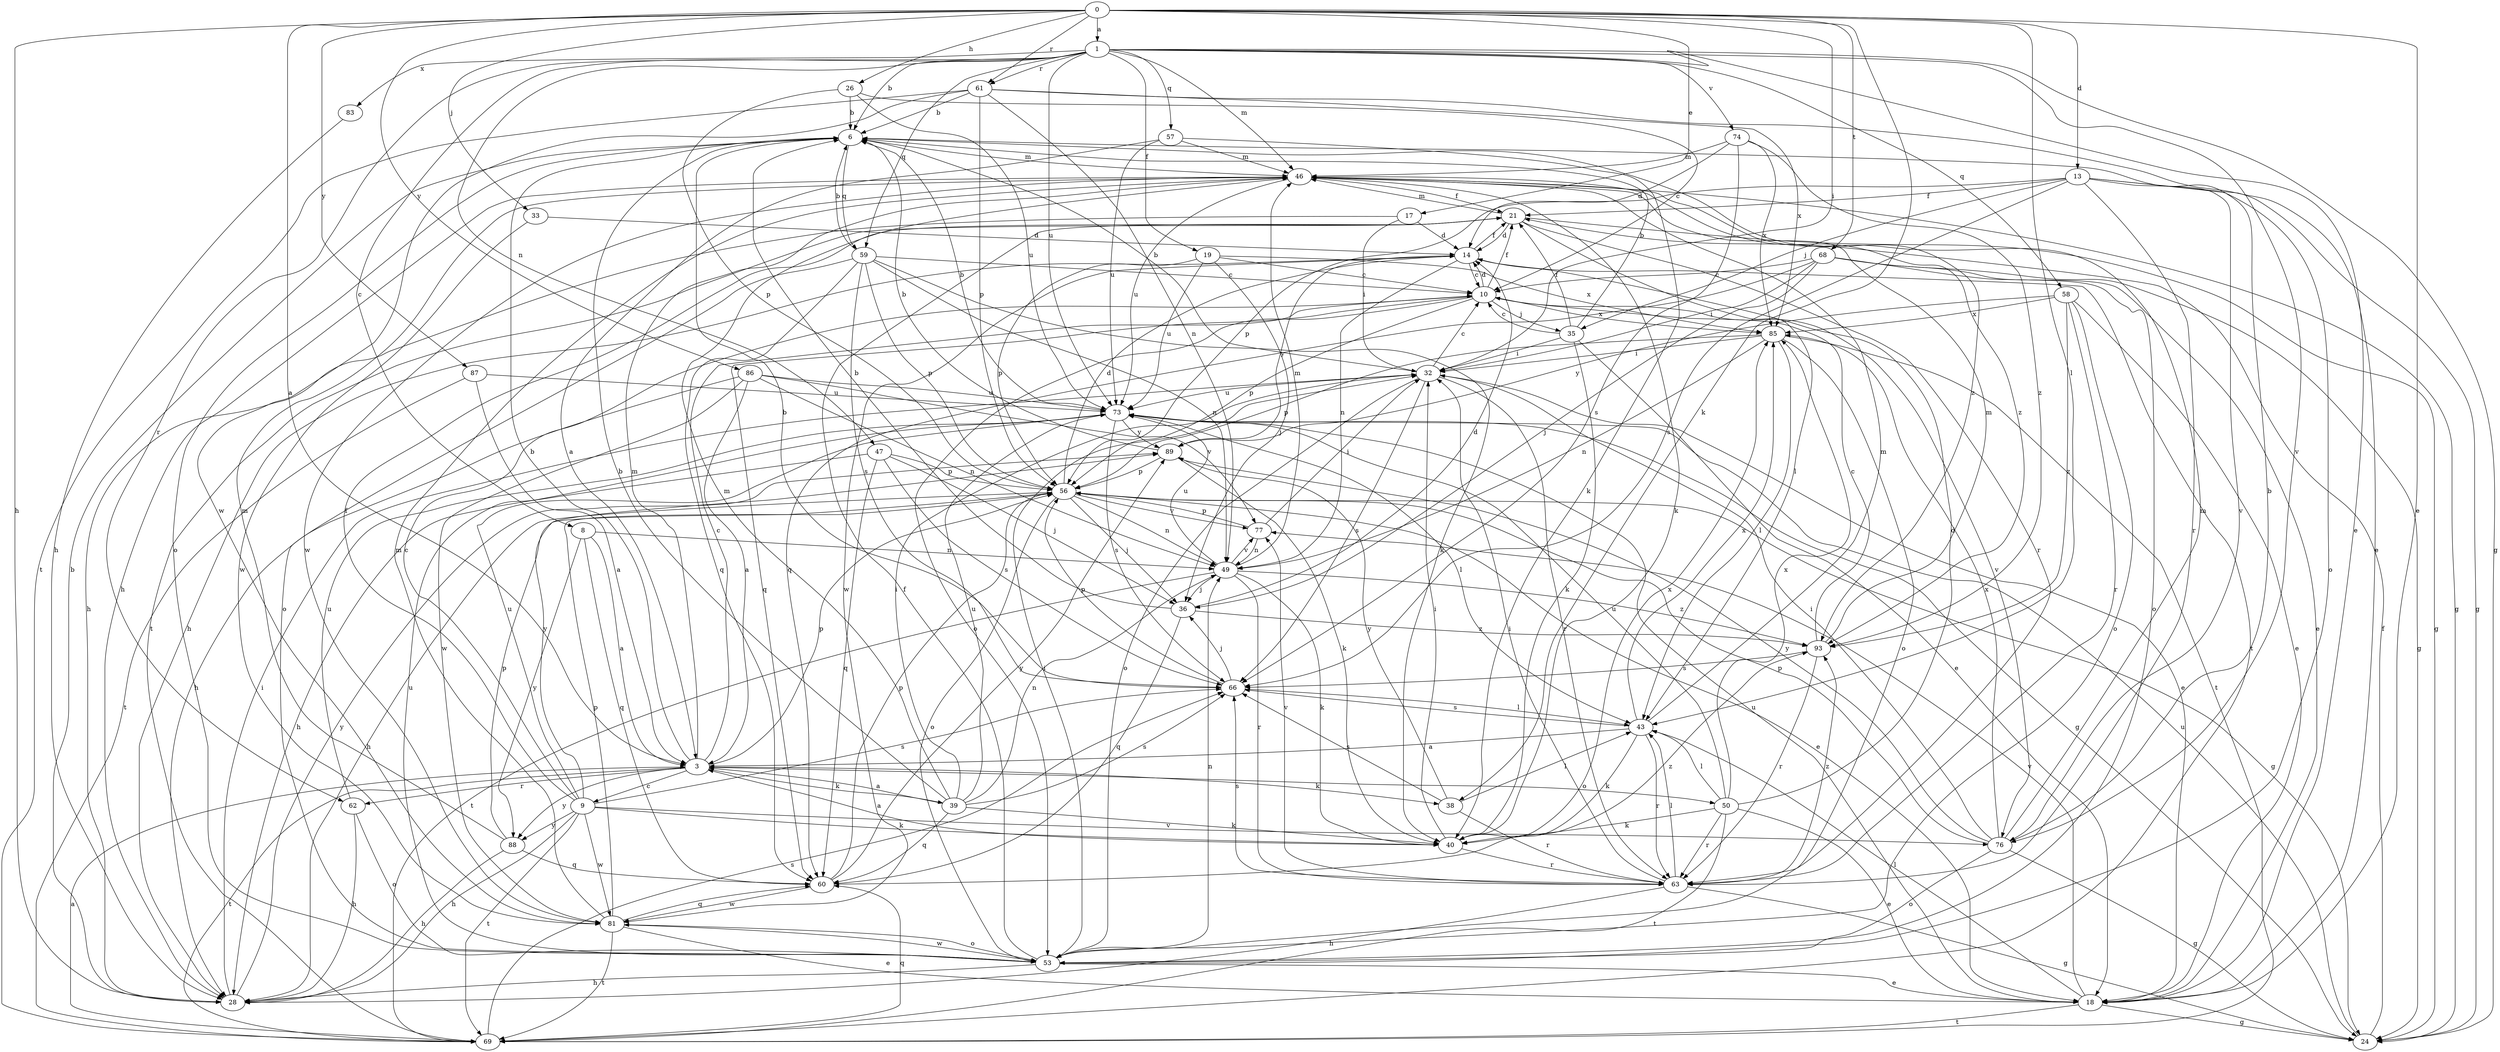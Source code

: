 strict digraph  {
0;
1;
3;
6;
8;
9;
10;
13;
14;
17;
18;
19;
21;
24;
26;
28;
32;
33;
35;
36;
38;
39;
40;
43;
46;
47;
49;
50;
53;
56;
57;
58;
59;
60;
61;
62;
63;
66;
68;
69;
73;
74;
76;
77;
81;
83;
85;
86;
87;
88;
89;
93;
0 -> 1  [label=a];
0 -> 3  [label=a];
0 -> 13  [label=d];
0 -> 17  [label=e];
0 -> 18  [label=e];
0 -> 26  [label=h];
0 -> 28  [label=h];
0 -> 32  [label=i];
0 -> 33  [label=j];
0 -> 38  [label=k];
0 -> 43  [label=l];
0 -> 61  [label=r];
0 -> 68  [label=t];
0 -> 86  [label=y];
0 -> 87  [label=y];
1 -> 6  [label=b];
1 -> 8  [label=c];
1 -> 18  [label=e];
1 -> 19  [label=f];
1 -> 24  [label=g];
1 -> 46  [label=m];
1 -> 47  [label=n];
1 -> 57  [label=q];
1 -> 58  [label=q];
1 -> 59  [label=q];
1 -> 61  [label=r];
1 -> 62  [label=r];
1 -> 73  [label=u];
1 -> 74  [label=v];
1 -> 76  [label=v];
1 -> 83  [label=x];
3 -> 6  [label=b];
3 -> 9  [label=c];
3 -> 10  [label=c];
3 -> 38  [label=k];
3 -> 39  [label=k];
3 -> 46  [label=m];
3 -> 50  [label=o];
3 -> 56  [label=p];
3 -> 62  [label=r];
3 -> 69  [label=t];
3 -> 88  [label=y];
6 -> 46  [label=m];
6 -> 53  [label=o];
6 -> 59  [label=q];
6 -> 93  [label=z];
8 -> 3  [label=a];
8 -> 49  [label=n];
8 -> 60  [label=q];
8 -> 88  [label=y];
9 -> 10  [label=c];
9 -> 21  [label=f];
9 -> 28  [label=h];
9 -> 40  [label=k];
9 -> 66  [label=s];
9 -> 69  [label=t];
9 -> 73  [label=u];
9 -> 76  [label=v];
9 -> 81  [label=w];
9 -> 88  [label=y];
9 -> 89  [label=y];
10 -> 14  [label=d];
10 -> 21  [label=f];
10 -> 35  [label=j];
10 -> 53  [label=o];
10 -> 56  [label=p];
10 -> 60  [label=q];
10 -> 76  [label=v];
10 -> 85  [label=x];
13 -> 21  [label=f];
13 -> 24  [label=g];
13 -> 35  [label=j];
13 -> 53  [label=o];
13 -> 56  [label=p];
13 -> 63  [label=r];
13 -> 66  [label=s];
13 -> 76  [label=v];
14 -> 10  [label=c];
14 -> 21  [label=f];
14 -> 28  [label=h];
14 -> 49  [label=n];
14 -> 69  [label=t];
14 -> 81  [label=w];
14 -> 89  [label=y];
17 -> 14  [label=d];
17 -> 28  [label=h];
17 -> 32  [label=i];
18 -> 24  [label=g];
18 -> 43  [label=l];
18 -> 69  [label=t];
18 -> 73  [label=u];
18 -> 77  [label=v];
19 -> 10  [label=c];
19 -> 36  [label=j];
19 -> 56  [label=p];
19 -> 73  [label=u];
19 -> 85  [label=x];
21 -> 14  [label=d];
21 -> 24  [label=g];
21 -> 43  [label=l];
21 -> 46  [label=m];
21 -> 63  [label=r];
21 -> 69  [label=t];
24 -> 21  [label=f];
24 -> 73  [label=u];
26 -> 6  [label=b];
26 -> 10  [label=c];
26 -> 56  [label=p];
26 -> 73  [label=u];
28 -> 6  [label=b];
28 -> 32  [label=i];
28 -> 89  [label=y];
32 -> 6  [label=b];
32 -> 10  [label=c];
32 -> 18  [label=e];
32 -> 53  [label=o];
32 -> 63  [label=r];
32 -> 66  [label=s];
32 -> 73  [label=u];
33 -> 14  [label=d];
33 -> 81  [label=w];
35 -> 6  [label=b];
35 -> 10  [label=c];
35 -> 18  [label=e];
35 -> 21  [label=f];
35 -> 32  [label=i];
35 -> 40  [label=k];
36 -> 6  [label=b];
36 -> 14  [label=d];
36 -> 60  [label=q];
36 -> 93  [label=z];
38 -> 43  [label=l];
38 -> 63  [label=r];
38 -> 66  [label=s];
38 -> 89  [label=y];
39 -> 3  [label=a];
39 -> 6  [label=b];
39 -> 32  [label=i];
39 -> 40  [label=k];
39 -> 46  [label=m];
39 -> 49  [label=n];
39 -> 60  [label=q];
39 -> 66  [label=s];
39 -> 73  [label=u];
40 -> 3  [label=a];
40 -> 32  [label=i];
40 -> 63  [label=r];
40 -> 85  [label=x];
43 -> 3  [label=a];
43 -> 40  [label=k];
43 -> 46  [label=m];
43 -> 63  [label=r];
43 -> 66  [label=s];
43 -> 85  [label=x];
46 -> 21  [label=f];
46 -> 24  [label=g];
46 -> 28  [label=h];
46 -> 40  [label=k];
46 -> 73  [label=u];
46 -> 81  [label=w];
46 -> 93  [label=z];
47 -> 28  [label=h];
47 -> 36  [label=j];
47 -> 56  [label=p];
47 -> 60  [label=q];
47 -> 66  [label=s];
49 -> 36  [label=j];
49 -> 40  [label=k];
49 -> 46  [label=m];
49 -> 63  [label=r];
49 -> 69  [label=t];
49 -> 73  [label=u];
49 -> 77  [label=v];
49 -> 93  [label=z];
50 -> 14  [label=d];
50 -> 18  [label=e];
50 -> 40  [label=k];
50 -> 43  [label=l];
50 -> 63  [label=r];
50 -> 69  [label=t];
50 -> 73  [label=u];
50 -> 85  [label=x];
53 -> 18  [label=e];
53 -> 21  [label=f];
53 -> 28  [label=h];
53 -> 32  [label=i];
53 -> 49  [label=n];
53 -> 73  [label=u];
53 -> 81  [label=w];
56 -> 14  [label=d];
56 -> 18  [label=e];
56 -> 24  [label=g];
56 -> 28  [label=h];
56 -> 36  [label=j];
56 -> 49  [label=n];
56 -> 53  [label=o];
56 -> 77  [label=v];
57 -> 3  [label=a];
57 -> 40  [label=k];
57 -> 46  [label=m];
57 -> 73  [label=u];
58 -> 18  [label=e];
58 -> 53  [label=o];
58 -> 63  [label=r];
58 -> 85  [label=x];
58 -> 89  [label=y];
58 -> 93  [label=z];
59 -> 6  [label=b];
59 -> 10  [label=c];
59 -> 40  [label=k];
59 -> 49  [label=n];
59 -> 53  [label=o];
59 -> 56  [label=p];
59 -> 60  [label=q];
59 -> 66  [label=s];
60 -> 56  [label=p];
60 -> 81  [label=w];
60 -> 89  [label=y];
60 -> 93  [label=z];
61 -> 6  [label=b];
61 -> 18  [label=e];
61 -> 49  [label=n];
61 -> 56  [label=p];
61 -> 69  [label=t];
61 -> 81  [label=w];
61 -> 85  [label=x];
62 -> 28  [label=h];
62 -> 53  [label=o];
62 -> 73  [label=u];
63 -> 24  [label=g];
63 -> 28  [label=h];
63 -> 32  [label=i];
63 -> 43  [label=l];
63 -> 66  [label=s];
63 -> 77  [label=v];
63 -> 93  [label=z];
66 -> 6  [label=b];
66 -> 36  [label=j];
66 -> 43  [label=l];
66 -> 56  [label=p];
68 -> 10  [label=c];
68 -> 18  [label=e];
68 -> 24  [label=g];
68 -> 32  [label=i];
68 -> 36  [label=j];
68 -> 53  [label=o];
68 -> 60  [label=q];
69 -> 3  [label=a];
69 -> 60  [label=q];
69 -> 66  [label=s];
73 -> 6  [label=b];
73 -> 24  [label=g];
73 -> 43  [label=l];
73 -> 66  [label=s];
73 -> 89  [label=y];
74 -> 14  [label=d];
74 -> 46  [label=m];
74 -> 66  [label=s];
74 -> 85  [label=x];
74 -> 93  [label=z];
76 -> 6  [label=b];
76 -> 24  [label=g];
76 -> 32  [label=i];
76 -> 46  [label=m];
76 -> 53  [label=o];
76 -> 56  [label=p];
76 -> 85  [label=x];
76 -> 89  [label=y];
77 -> 32  [label=i];
77 -> 49  [label=n];
77 -> 56  [label=p];
81 -> 18  [label=e];
81 -> 46  [label=m];
81 -> 53  [label=o];
81 -> 56  [label=p];
81 -> 60  [label=q];
81 -> 69  [label=t];
83 -> 28  [label=h];
85 -> 32  [label=i];
85 -> 43  [label=l];
85 -> 49  [label=n];
85 -> 53  [label=o];
85 -> 56  [label=p];
85 -> 69  [label=t];
86 -> 3  [label=a];
86 -> 28  [label=h];
86 -> 49  [label=n];
86 -> 73  [label=u];
86 -> 77  [label=v];
86 -> 81  [label=w];
87 -> 3  [label=a];
87 -> 69  [label=t];
87 -> 73  [label=u];
88 -> 28  [label=h];
88 -> 46  [label=m];
88 -> 56  [label=p];
88 -> 60  [label=q];
89 -> 6  [label=b];
89 -> 40  [label=k];
89 -> 56  [label=p];
93 -> 10  [label=c];
93 -> 46  [label=m];
93 -> 63  [label=r];
93 -> 66  [label=s];
}
